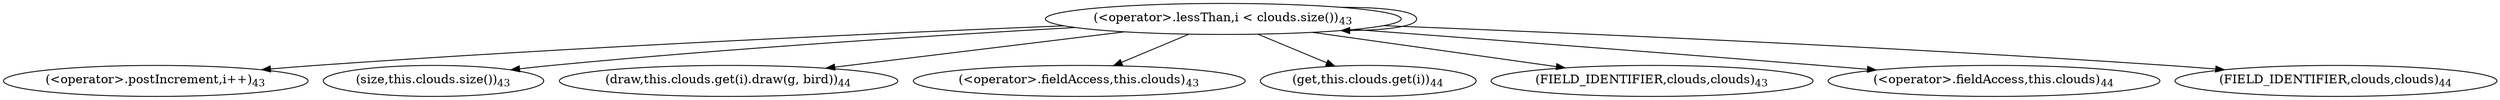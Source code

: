 digraph "draw" {  
"113" [label = <(&lt;operator&gt;.lessThan,i &lt; clouds.size())<SUB>43</SUB>> ]
"119" [label = <(&lt;operator&gt;.postIncrement,i++)<SUB>43</SUB>> ]
"115" [label = <(size,this.clouds.size())<SUB>43</SUB>> ]
"122" [label = <(draw,this.clouds.get(i).draw(g, bird))<SUB>44</SUB>> ]
"116" [label = <(&lt;operator&gt;.fieldAccess,this.clouds)<SUB>43</SUB>> ]
"123" [label = <(get,this.clouds.get(i))<SUB>44</SUB>> ]
"118" [label = <(FIELD_IDENTIFIER,clouds,clouds)<SUB>43</SUB>> ]
"124" [label = <(&lt;operator&gt;.fieldAccess,this.clouds)<SUB>44</SUB>> ]
"126" [label = <(FIELD_IDENTIFIER,clouds,clouds)<SUB>44</SUB>> ]
  "113" -> "115" 
  "113" -> "113" 
  "113" -> "116" 
  "113" -> "122" 
  "113" -> "118" 
  "113" -> "124" 
  "113" -> "119" 
  "113" -> "126" 
  "113" -> "123" 
}
